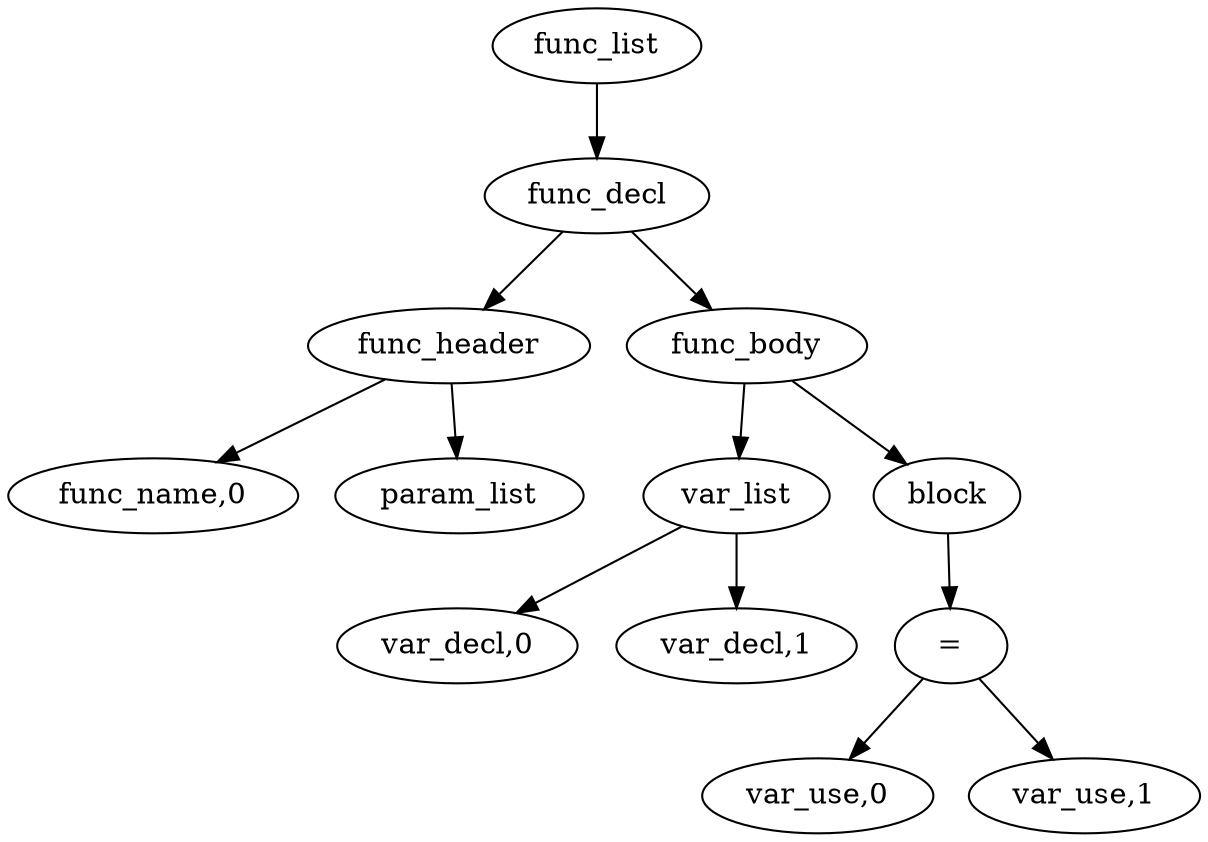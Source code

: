 digraph {
graph [ordering="out"];
node0[label="func_list"];
node1[label="func_decl"];
node2[label="func_header"];
node3[label="func_name,0"];
node2 -> node3;
node4[label="param_list"];
node2 -> node4;
node1 -> node2;
node5[label="func_body"];
node6[label="var_list"];
node7[label="var_decl,0"];
node6 -> node7;
node8[label="var_decl,1"];
node6 -> node8;
node5 -> node6;
node9[label="block"];
node10[label="="];
node11[label="var_use,0"];
node10 -> node11;
node12[label="var_use,1"];
node10 -> node12;
node9 -> node10;
node5 -> node9;
node1 -> node5;
node0 -> node1;
}
